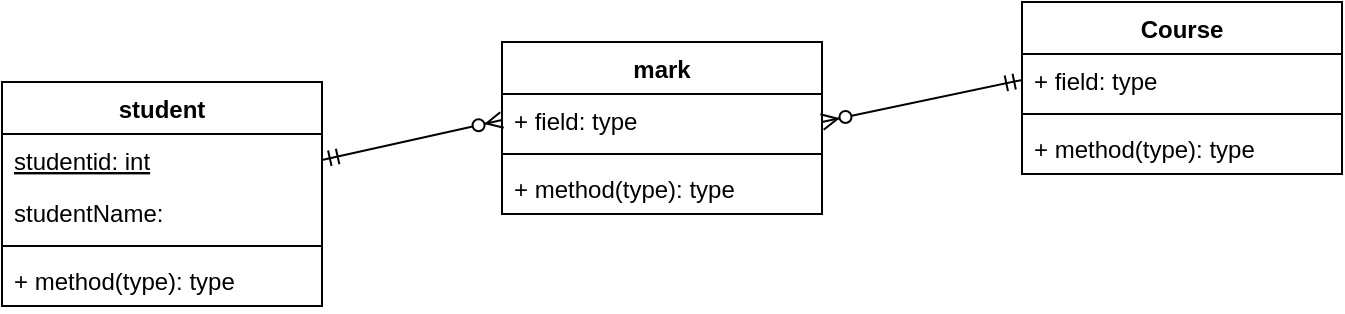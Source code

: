 <mxfile version="15.9.4" type="google"><diagram id="C5RBs43oDa-KdzZeNtuy" name="Page-1"><mxGraphModel dx="898" dy="474" grid="1" gridSize="10" guides="1" tooltips="1" connect="1" arrows="1" fold="1" page="1" pageScale="1" pageWidth="827" pageHeight="1169" math="0" shadow="0"><root><mxCell id="WIyWlLk6GJQsqaUBKTNV-0"/><mxCell id="WIyWlLk6GJQsqaUBKTNV-1" parent="WIyWlLk6GJQsqaUBKTNV-0"/><mxCell id="tlc31tmtRp350BmayCd1-24" value="Course" style="swimlane;fontStyle=1;align=center;verticalAlign=top;childLayout=stackLayout;horizontal=1;startSize=26;horizontalStack=0;resizeParent=1;resizeParentMax=0;resizeLast=0;collapsible=1;marginBottom=0;" parent="WIyWlLk6GJQsqaUBKTNV-1" vertex="1"><mxGeometry x="590" y="220" width="160" height="86" as="geometry"/></mxCell><mxCell id="tlc31tmtRp350BmayCd1-25" value="+ field: type" style="text;strokeColor=none;fillColor=none;align=left;verticalAlign=top;spacingLeft=4;spacingRight=4;overflow=hidden;rotatable=0;points=[[0,0.5],[1,0.5]];portConstraint=eastwest;" parent="tlc31tmtRp350BmayCd1-24" vertex="1"><mxGeometry y="26" width="160" height="26" as="geometry"/></mxCell><mxCell id="tlc31tmtRp350BmayCd1-26" value="" style="line;strokeWidth=1;fillColor=none;align=left;verticalAlign=middle;spacingTop=-1;spacingLeft=3;spacingRight=3;rotatable=0;labelPosition=right;points=[];portConstraint=eastwest;" parent="tlc31tmtRp350BmayCd1-24" vertex="1"><mxGeometry y="52" width="160" height="8" as="geometry"/></mxCell><mxCell id="tlc31tmtRp350BmayCd1-27" value="+ method(type): type" style="text;strokeColor=none;fillColor=none;align=left;verticalAlign=top;spacingLeft=4;spacingRight=4;overflow=hidden;rotatable=0;points=[[0,0.5],[1,0.5]];portConstraint=eastwest;" parent="tlc31tmtRp350BmayCd1-24" vertex="1"><mxGeometry y="60" width="160" height="26" as="geometry"/></mxCell><mxCell id="Kqi2SqLJbxyqSEwl4QB2-0" value="student" style="swimlane;fontStyle=1;align=center;verticalAlign=top;childLayout=stackLayout;horizontal=1;startSize=26;horizontalStack=0;resizeParent=1;resizeParentMax=0;resizeLast=0;collapsible=1;marginBottom=0;" vertex="1" parent="WIyWlLk6GJQsqaUBKTNV-1"><mxGeometry x="80" y="260" width="160" height="112" as="geometry"/></mxCell><mxCell id="Kqi2SqLJbxyqSEwl4QB2-1" value="studentid: int" style="text;strokeColor=none;fillColor=none;align=left;verticalAlign=top;spacingLeft=4;spacingRight=4;overflow=hidden;rotatable=0;points=[[0,0.5],[1,0.5]];portConstraint=eastwest;fontStyle=4" vertex="1" parent="Kqi2SqLJbxyqSEwl4QB2-0"><mxGeometry y="26" width="160" height="26" as="geometry"/></mxCell><mxCell id="Kqi2SqLJbxyqSEwl4QB2-11" value="studentName:" style="text;strokeColor=none;fillColor=none;align=left;verticalAlign=top;spacingLeft=4;spacingRight=4;overflow=hidden;rotatable=0;points=[[0,0.5],[1,0.5]];portConstraint=eastwest;fontStyle=0" vertex="1" parent="Kqi2SqLJbxyqSEwl4QB2-0"><mxGeometry y="52" width="160" height="26" as="geometry"/></mxCell><mxCell id="Kqi2SqLJbxyqSEwl4QB2-2" value="" style="line;strokeWidth=1;fillColor=none;align=left;verticalAlign=middle;spacingTop=-1;spacingLeft=3;spacingRight=3;rotatable=0;labelPosition=right;points=[];portConstraint=eastwest;" vertex="1" parent="Kqi2SqLJbxyqSEwl4QB2-0"><mxGeometry y="78" width="160" height="8" as="geometry"/></mxCell><mxCell id="Kqi2SqLJbxyqSEwl4QB2-3" value="+ method(type): type" style="text;strokeColor=none;fillColor=none;align=left;verticalAlign=top;spacingLeft=4;spacingRight=4;overflow=hidden;rotatable=0;points=[[0,0.5],[1,0.5]];portConstraint=eastwest;" vertex="1" parent="Kqi2SqLJbxyqSEwl4QB2-0"><mxGeometry y="86" width="160" height="26" as="geometry"/></mxCell><mxCell id="Kqi2SqLJbxyqSEwl4QB2-4" value="mark" style="swimlane;fontStyle=1;align=center;verticalAlign=top;childLayout=stackLayout;horizontal=1;startSize=26;horizontalStack=0;resizeParent=1;resizeParentMax=0;resizeLast=0;collapsible=1;marginBottom=0;" vertex="1" parent="WIyWlLk6GJQsqaUBKTNV-1"><mxGeometry x="330" y="240" width="160" height="86" as="geometry"/></mxCell><mxCell id="Kqi2SqLJbxyqSEwl4QB2-5" value="+ field: type" style="text;strokeColor=none;fillColor=none;align=left;verticalAlign=top;spacingLeft=4;spacingRight=4;overflow=hidden;rotatable=0;points=[[0,0.5],[1,0.5]];portConstraint=eastwest;" vertex="1" parent="Kqi2SqLJbxyqSEwl4QB2-4"><mxGeometry y="26" width="160" height="26" as="geometry"/></mxCell><mxCell id="Kqi2SqLJbxyqSEwl4QB2-6" value="" style="line;strokeWidth=1;fillColor=none;align=left;verticalAlign=middle;spacingTop=-1;spacingLeft=3;spacingRight=3;rotatable=0;labelPosition=right;points=[];portConstraint=eastwest;" vertex="1" parent="Kqi2SqLJbxyqSEwl4QB2-4"><mxGeometry y="52" width="160" height="8" as="geometry"/></mxCell><mxCell id="Kqi2SqLJbxyqSEwl4QB2-7" value="+ method(type): type" style="text;strokeColor=none;fillColor=none;align=left;verticalAlign=top;spacingLeft=4;spacingRight=4;overflow=hidden;rotatable=0;points=[[0,0.5],[1,0.5]];portConstraint=eastwest;" vertex="1" parent="Kqi2SqLJbxyqSEwl4QB2-4"><mxGeometry y="60" width="160" height="26" as="geometry"/></mxCell><mxCell id="Kqi2SqLJbxyqSEwl4QB2-8" value="" style="fontSize=12;html=1;endArrow=ERzeroToMany;startArrow=ERmandOne;rounded=0;exitX=1;exitY=0.5;exitDx=0;exitDy=0;entryX=0;entryY=0.5;entryDx=0;entryDy=0;" edge="1" parent="WIyWlLk6GJQsqaUBKTNV-1" source="Kqi2SqLJbxyqSEwl4QB2-1" target="Kqi2SqLJbxyqSEwl4QB2-5"><mxGeometry width="100" height="100" relative="1" as="geometry"><mxPoint x="360" y="300" as="sourcePoint"/><mxPoint x="460" y="200" as="targetPoint"/></mxGeometry></mxCell><mxCell id="Kqi2SqLJbxyqSEwl4QB2-9" value="" style="fontSize=12;html=1;endArrow=ERzeroToMany;startArrow=ERmandOne;rounded=0;exitX=0;exitY=0.5;exitDx=0;exitDy=0;" edge="1" parent="WIyWlLk6GJQsqaUBKTNV-1" source="tlc31tmtRp350BmayCd1-25"><mxGeometry width="100" height="100" relative="1" as="geometry"><mxPoint x="250" y="309" as="sourcePoint"/><mxPoint x="490" y="280" as="targetPoint"/></mxGeometry></mxCell></root></mxGraphModel></diagram></mxfile>